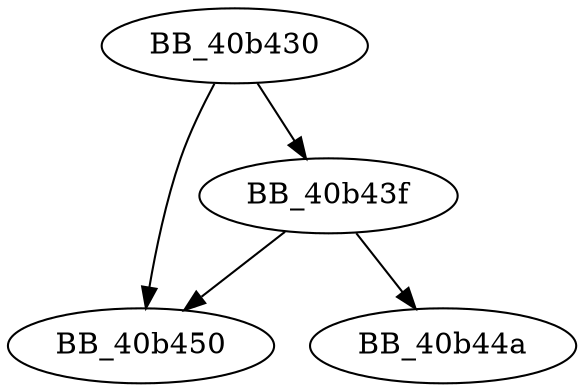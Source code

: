 DiGraph sub_40B430{
BB_40b430->BB_40b43f
BB_40b430->BB_40b450
BB_40b43f->BB_40b44a
BB_40b43f->BB_40b450
}
